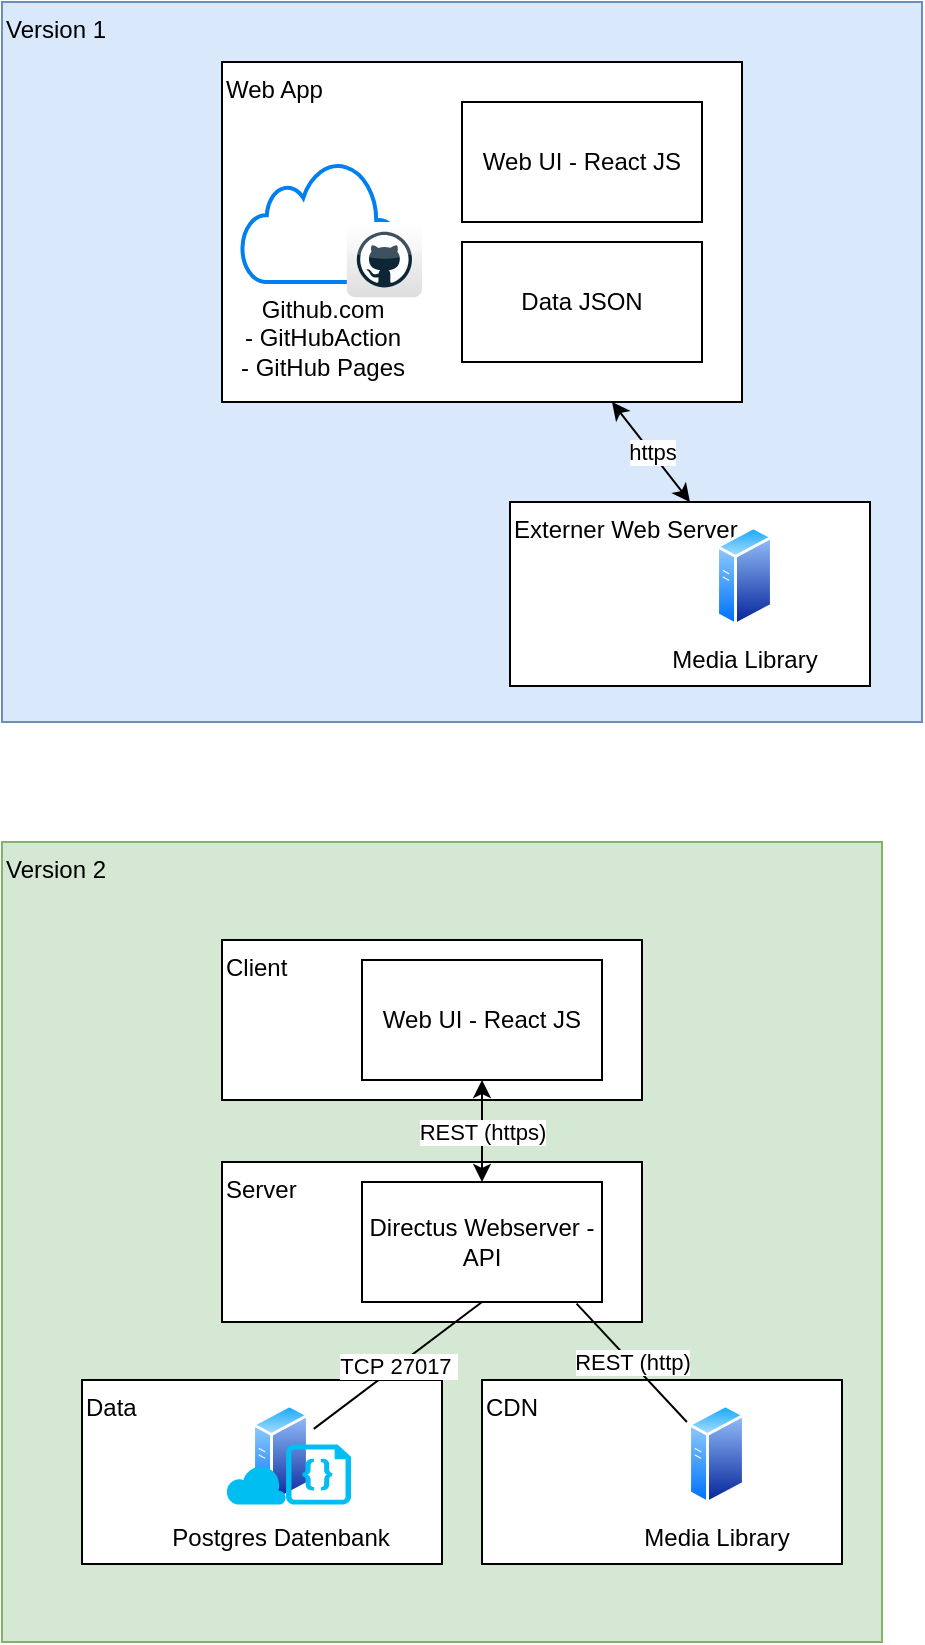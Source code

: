 <mxfile version="20.4.0" type="device"><diagram id="uOsoa1zXK509N2_YLro7" name="Page-1"><mxGraphModel dx="1185" dy="655" grid="1" gridSize="10" guides="1" tooltips="1" connect="1" arrows="1" fold="1" page="1" pageScale="1" pageWidth="827" pageHeight="1169" math="0" shadow="0"><root><mxCell id="0"/><mxCell id="1" parent="0"/><mxCell id="GDJU-_h7cvTp5wzcLNWm-1" value="Version 1" style="rounded=0;whiteSpace=wrap;html=1;align=left;verticalAlign=top;fillColor=#dae8fc;strokeColor=#6c8ebf;" vertex="1" parent="1"><mxGeometry x="40" y="80" width="460" height="360" as="geometry"/></mxCell><mxCell id="GDJU-_h7cvTp5wzcLNWm-2" value="Web App" style="rounded=0;whiteSpace=wrap;html=1;align=left;verticalAlign=top;" vertex="1" parent="1"><mxGeometry x="150" y="110" width="260" height="170" as="geometry"/></mxCell><mxCell id="GDJU-_h7cvTp5wzcLNWm-3" value="Web UI - React JS" style="rounded=0;whiteSpace=wrap;html=1;align=center;verticalAlign=middle;" vertex="1" parent="1"><mxGeometry x="270" y="130" width="120" height="60" as="geometry"/></mxCell><mxCell id="GDJU-_h7cvTp5wzcLNWm-6" value="https" style="endArrow=classic;startArrow=classic;html=1;rounded=0;entryX=0.75;entryY=1;entryDx=0;entryDy=0;exitX=0.5;exitY=0;exitDx=0;exitDy=0;" edge="1" parent="1" source="GDJU-_h7cvTp5wzcLNWm-12" target="GDJU-_h7cvTp5wzcLNWm-2"><mxGeometry width="50" height="50" relative="1" as="geometry"><mxPoint x="280" y="231" as="sourcePoint"/><mxPoint x="250" y="190" as="targetPoint"/></mxGeometry></mxCell><mxCell id="GDJU-_h7cvTp5wzcLNWm-12" value="Externer Web Server&amp;nbsp;" style="rounded=0;whiteSpace=wrap;html=1;align=left;verticalAlign=top;" vertex="1" parent="1"><mxGeometry x="294" y="330" width="180" height="92" as="geometry"/></mxCell><mxCell id="GDJU-_h7cvTp5wzcLNWm-13" value="Media Library" style="aspect=fixed;perimeter=ellipsePerimeter;html=1;align=center;shadow=0;dashed=0;spacingTop=3;image;image=img/lib/active_directory/generic_server.svg;fontFamily=Helvetica;fontSize=12;fontColor=#000000;strokeColor=#000000;fillColor=#ffffff;labelBackgroundColor=none;" vertex="1" parent="1"><mxGeometry x="392" y="342.0" width="38.5" height="50" as="geometry"/></mxCell><mxCell id="GDJU-_h7cvTp5wzcLNWm-16" value="Version 2" style="rounded=0;whiteSpace=wrap;html=1;align=left;verticalAlign=top;fillColor=#d5e8d4;strokeColor=#82b366;" vertex="1" parent="1"><mxGeometry x="40" y="500" width="440" height="400" as="geometry"/></mxCell><mxCell id="GDJU-_h7cvTp5wzcLNWm-17" value="Client" style="rounded=0;whiteSpace=wrap;html=1;align=left;verticalAlign=top;" vertex="1" parent="1"><mxGeometry x="150" y="549" width="210" height="80" as="geometry"/></mxCell><mxCell id="GDJU-_h7cvTp5wzcLNWm-18" value="Web UI - React JS" style="rounded=0;whiteSpace=wrap;html=1;align=center;verticalAlign=middle;" vertex="1" parent="1"><mxGeometry x="220" y="559" width="120" height="60" as="geometry"/></mxCell><mxCell id="GDJU-_h7cvTp5wzcLNWm-19" value="Server" style="rounded=0;whiteSpace=wrap;html=1;align=left;verticalAlign=top;" vertex="1" parent="1"><mxGeometry x="150" y="660" width="210" height="80" as="geometry"/></mxCell><mxCell id="GDJU-_h7cvTp5wzcLNWm-20" value="Directus Webserver - API" style="rounded=0;whiteSpace=wrap;html=1;align=center;verticalAlign=middle;" vertex="1" parent="1"><mxGeometry x="220" y="670" width="120" height="60" as="geometry"/></mxCell><mxCell id="GDJU-_h7cvTp5wzcLNWm-21" value="REST (https)" style="endArrow=classic;startArrow=classic;html=1;rounded=0;entryX=0.5;entryY=1;entryDx=0;entryDy=0;" edge="1" parent="1" source="GDJU-_h7cvTp5wzcLNWm-20" target="GDJU-_h7cvTp5wzcLNWm-18"><mxGeometry width="50" height="50" relative="1" as="geometry"><mxPoint x="200" y="679" as="sourcePoint"/><mxPoint x="250" y="629" as="targetPoint"/></mxGeometry></mxCell><mxCell id="GDJU-_h7cvTp5wzcLNWm-22" value="Data" style="rounded=0;whiteSpace=wrap;html=1;align=left;verticalAlign=top;" vertex="1" parent="1"><mxGeometry x="80" y="769" width="180" height="92" as="geometry"/></mxCell><mxCell id="GDJU-_h7cvTp5wzcLNWm-23" value="TCP&amp;nbsp;27017&amp;nbsp;" style="endArrow=none;html=1;rounded=0;entryX=0.5;entryY=1;entryDx=0;entryDy=0;" edge="1" parent="1" source="GDJU-_h7cvTp5wzcLNWm-24" target="GDJU-_h7cvTp5wzcLNWm-20"><mxGeometry width="50" height="50" relative="1" as="geometry"><mxPoint x="311" y="788" as="sourcePoint"/><mxPoint x="260" y="759" as="targetPoint"/></mxGeometry></mxCell><mxCell id="GDJU-_h7cvTp5wzcLNWm-24" value="Postgres Datenbank" style="aspect=fixed;perimeter=ellipsePerimeter;html=1;align=center;shadow=0;dashed=0;spacingTop=3;image;image=img/lib/active_directory/generic_server.svg;fontFamily=Helvetica;fontSize=12;fontColor=#000000;strokeColor=#000000;fillColor=#ffffff;labelBackgroundColor=none;" vertex="1" parent="1"><mxGeometry x="160" y="781.0" width="38.5" height="50" as="geometry"/></mxCell><mxCell id="GDJU-_h7cvTp5wzcLNWm-25" value="" style="verticalLabelPosition=bottom;html=1;verticalAlign=top;align=center;strokeColor=none;fillColor=#00BEF2;shape=mxgraph.azure.code_file;pointerEvents=1;" vertex="1" parent="1"><mxGeometry x="182" y="801.3" width="32.5" height="30" as="geometry"/></mxCell><mxCell id="GDJU-_h7cvTp5wzcLNWm-26" value="" style="verticalLabelPosition=bottom;html=1;verticalAlign=top;align=center;strokeColor=none;fillColor=#00BEF2;shape=mxgraph.azure.cloud;labelBackgroundColor=none;" vertex="1" parent="1"><mxGeometry x="152" y="811.3" width="30" height="20" as="geometry"/></mxCell><mxCell id="GDJU-_h7cvTp5wzcLNWm-27" value="CDN" style="rounded=0;whiteSpace=wrap;html=1;align=left;verticalAlign=top;" vertex="1" parent="1"><mxGeometry x="280" y="769" width="180" height="92" as="geometry"/></mxCell><mxCell id="GDJU-_h7cvTp5wzcLNWm-28" value="Media Library" style="aspect=fixed;perimeter=ellipsePerimeter;html=1;align=center;shadow=0;dashed=0;spacingTop=3;image;image=img/lib/active_directory/generic_server.svg;fontFamily=Helvetica;fontSize=12;fontColor=#000000;strokeColor=#000000;fillColor=#ffffff;labelBackgroundColor=none;" vertex="1" parent="1"><mxGeometry x="378" y="781.0" width="38.5" height="50" as="geometry"/></mxCell><mxCell id="GDJU-_h7cvTp5wzcLNWm-29" value="REST (http)" style="endArrow=none;html=1;rounded=0;entryX=0.894;entryY=1.014;entryDx=0;entryDy=0;entryPerimeter=0;" edge="1" parent="1" source="GDJU-_h7cvTp5wzcLNWm-28" target="GDJU-_h7cvTp5wzcLNWm-20"><mxGeometry width="50" height="50" relative="1" as="geometry"><mxPoint x="177.508" y="808.078" as="sourcePoint"/><mxPoint x="290" y="759" as="targetPoint"/></mxGeometry></mxCell><mxCell id="GDJU-_h7cvTp5wzcLNWm-34" value="Github.com&lt;br&gt;- GitHubAction&lt;br&gt;- GitHub Pages" style="html=1;verticalLabelPosition=bottom;align=center;labelBackgroundColor=#ffffff;verticalAlign=top;strokeWidth=2;strokeColor=#0080F0;shadow=0;dashed=0;shape=mxgraph.ios7.icons.cloud;" vertex="1" parent="1"><mxGeometry x="160" y="160" width="80" height="60" as="geometry"/></mxCell><mxCell id="GDJU-_h7cvTp5wzcLNWm-35" value="" style="dashed=0;outlineConnect=0;html=1;align=center;labelPosition=center;verticalLabelPosition=bottom;verticalAlign=top;shape=mxgraph.webicons.github;gradientColor=#DFDEDE" vertex="1" parent="1"><mxGeometry x="212.4" y="190" width="37.6" height="37.6" as="geometry"/></mxCell><mxCell id="GDJU-_h7cvTp5wzcLNWm-36" value="Data JSON" style="rounded=0;whiteSpace=wrap;html=1;align=center;verticalAlign=middle;" vertex="1" parent="1"><mxGeometry x="270" y="200" width="120" height="60" as="geometry"/></mxCell></root></mxGraphModel></diagram></mxfile>